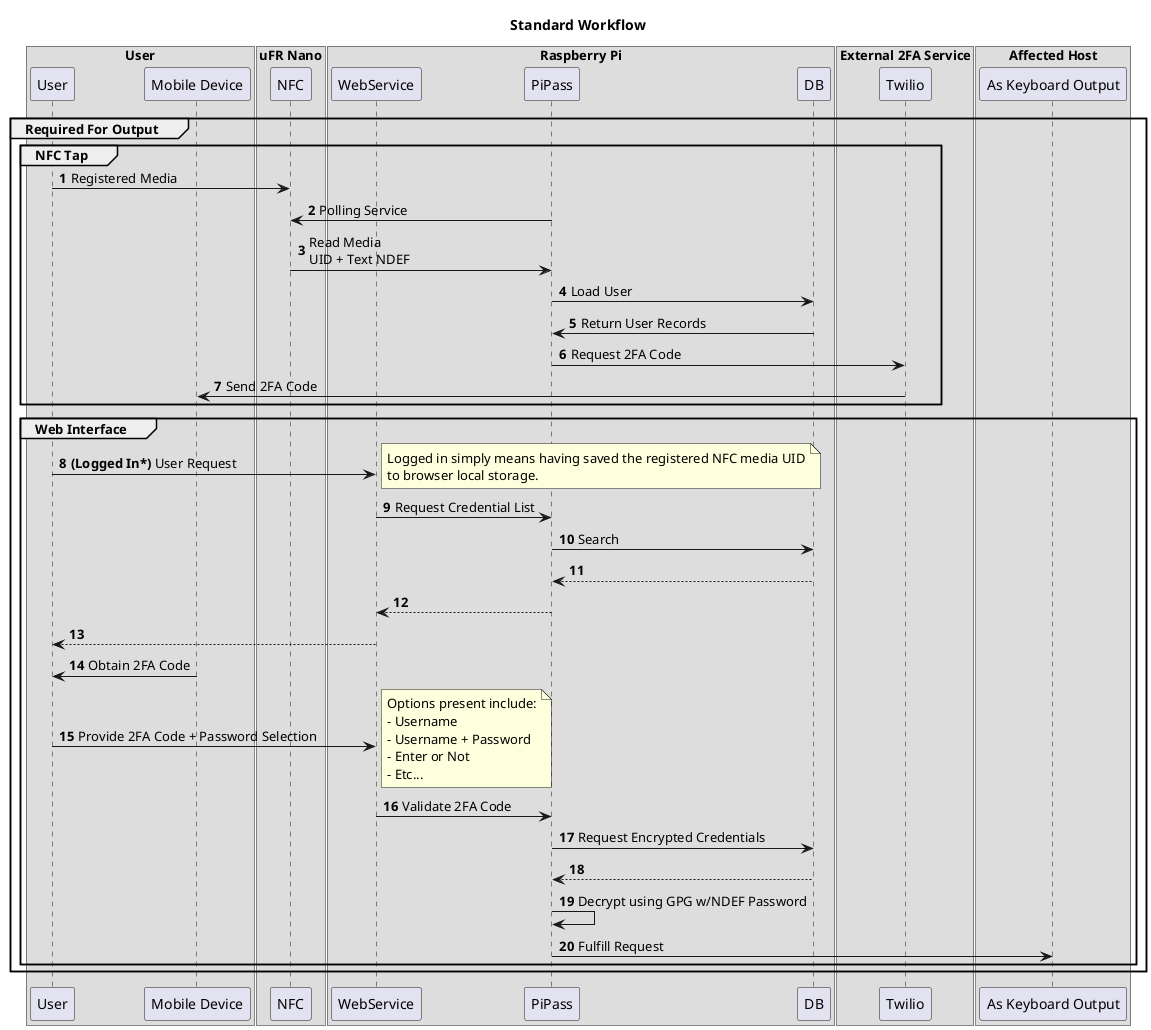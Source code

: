 @startuml

autonumber

title "Standard Workflow"

box "User"
participant User as U order 10
participant "Mobile Device" as M order 15
end box

box "uFR Nano"
participant NFC order 20
end box

box "Raspberry Pi"
participant WebService order 30
participant PiPass order 40
participant DB order 50
end box

box "External 2FA Service"
participant Twilio order 60
end box

box "Affected Host"
participant "As Keyboard Output" as K order 70
end box

group Required For Output

group NFC Tap

U -> NFC : Registered Media
PiPass -> NFC : Polling Service
NFC -> PiPass : Read Media\nUID + Text NDEF
PiPass -> DB : Load User
DB -> PiPass : Return User Records
PiPass -> Twilio : Request 2FA Code
Twilio -> M : Send 2FA Code

end group

group Web Interface

U -> WebService : <b>(Logged In*)</b> User Request
Note right: Logged in simply means having saved the registered NFC media UID\nto browser local storage.
WebService -> PiPass: Request Credential List
PiPass -> DB : Search
DB --> PiPass
PiPass --> WebService
WebService --> U


M -> U : Obtain 2FA Code
U -> WebService : Provide 2FA Code + Password Selection
Note right: Options present include:\n- Username\n- Username + Password\n- Enter or Not\n- Etc...
WebService -> PiPass : Validate 2FA Code
PiPass -> DB : Request Encrypted Credentials
DB --> PiPass
PiPass -> PiPass: Decrypt using GPG w/NDEF Password
PiPass -> K : Fulfill Request

end group


end group


@enduml
